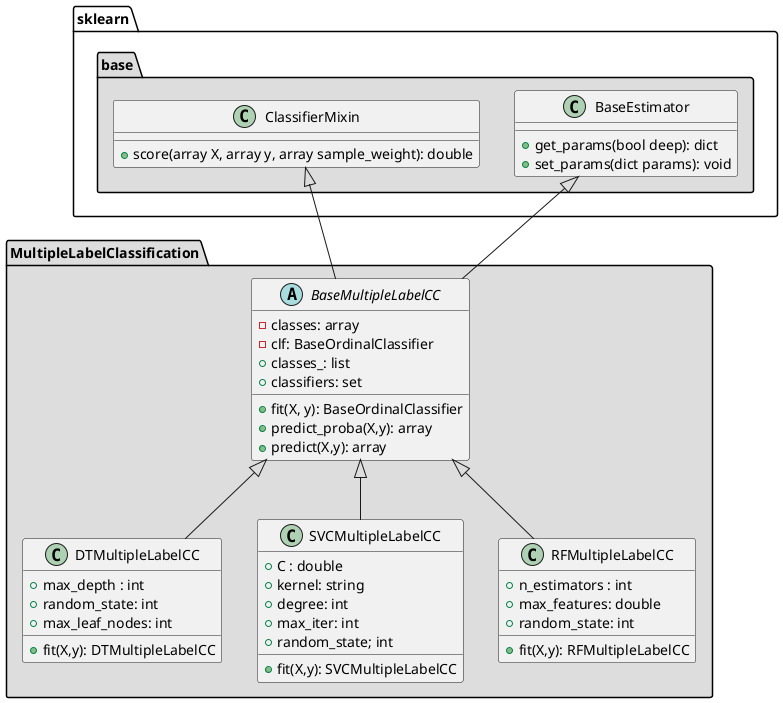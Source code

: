 @startuml MultipleLabelClassification

package "MultipleLabelClassification" #DDDDDD {
    abstract BaseMultipleLabelCC {
        - classes: array
        - clf: BaseOrdinalClassifier
        + classes_: list
        + classifiers: set
        + fit(X, y): BaseOrdinalClassifier
        + predict_proba(X,y): array
        + predict(X,y): array
    }

    class DTMultipleLabelCC {
        + max_depth : int
        + random_state: int
        + max_leaf_nodes: int
        + fit(X,y): DTMultipleLabelCC
    }

    class SVCMultipleLabelCC {
        + C : double
        + kernel: string
        + degree: int
        + max_iter: int
        + random_state; int
        + fit(X,y): SVCMultipleLabelCC
    }

    class RFMultipleLabelCC {
        + n_estimators : int
        + max_features: double
        + random_state: int
        + fit(X,y): RFMultipleLabelCC
    }

}

package "sklearn.base" #DDDDDD {
    class BaseEstimator {
        + get_params(bool deep): dict
        + set_params(dict params): void
    }

    class ClassifierMixin {
        + score(array X, array y, array sample_weight): double
    }

}

BaseEstimator <|-- BaseMultipleLabelCC
ClassifierMixin <|-- BaseMultipleLabelCC

BaseMultipleLabelCC <|-- DTMultipleLabelCC
BaseMultipleLabelCC <|-- RFMultipleLabelCC
BaseMultipleLabelCC <|-- SVCMultipleLabelCC
@enduml

